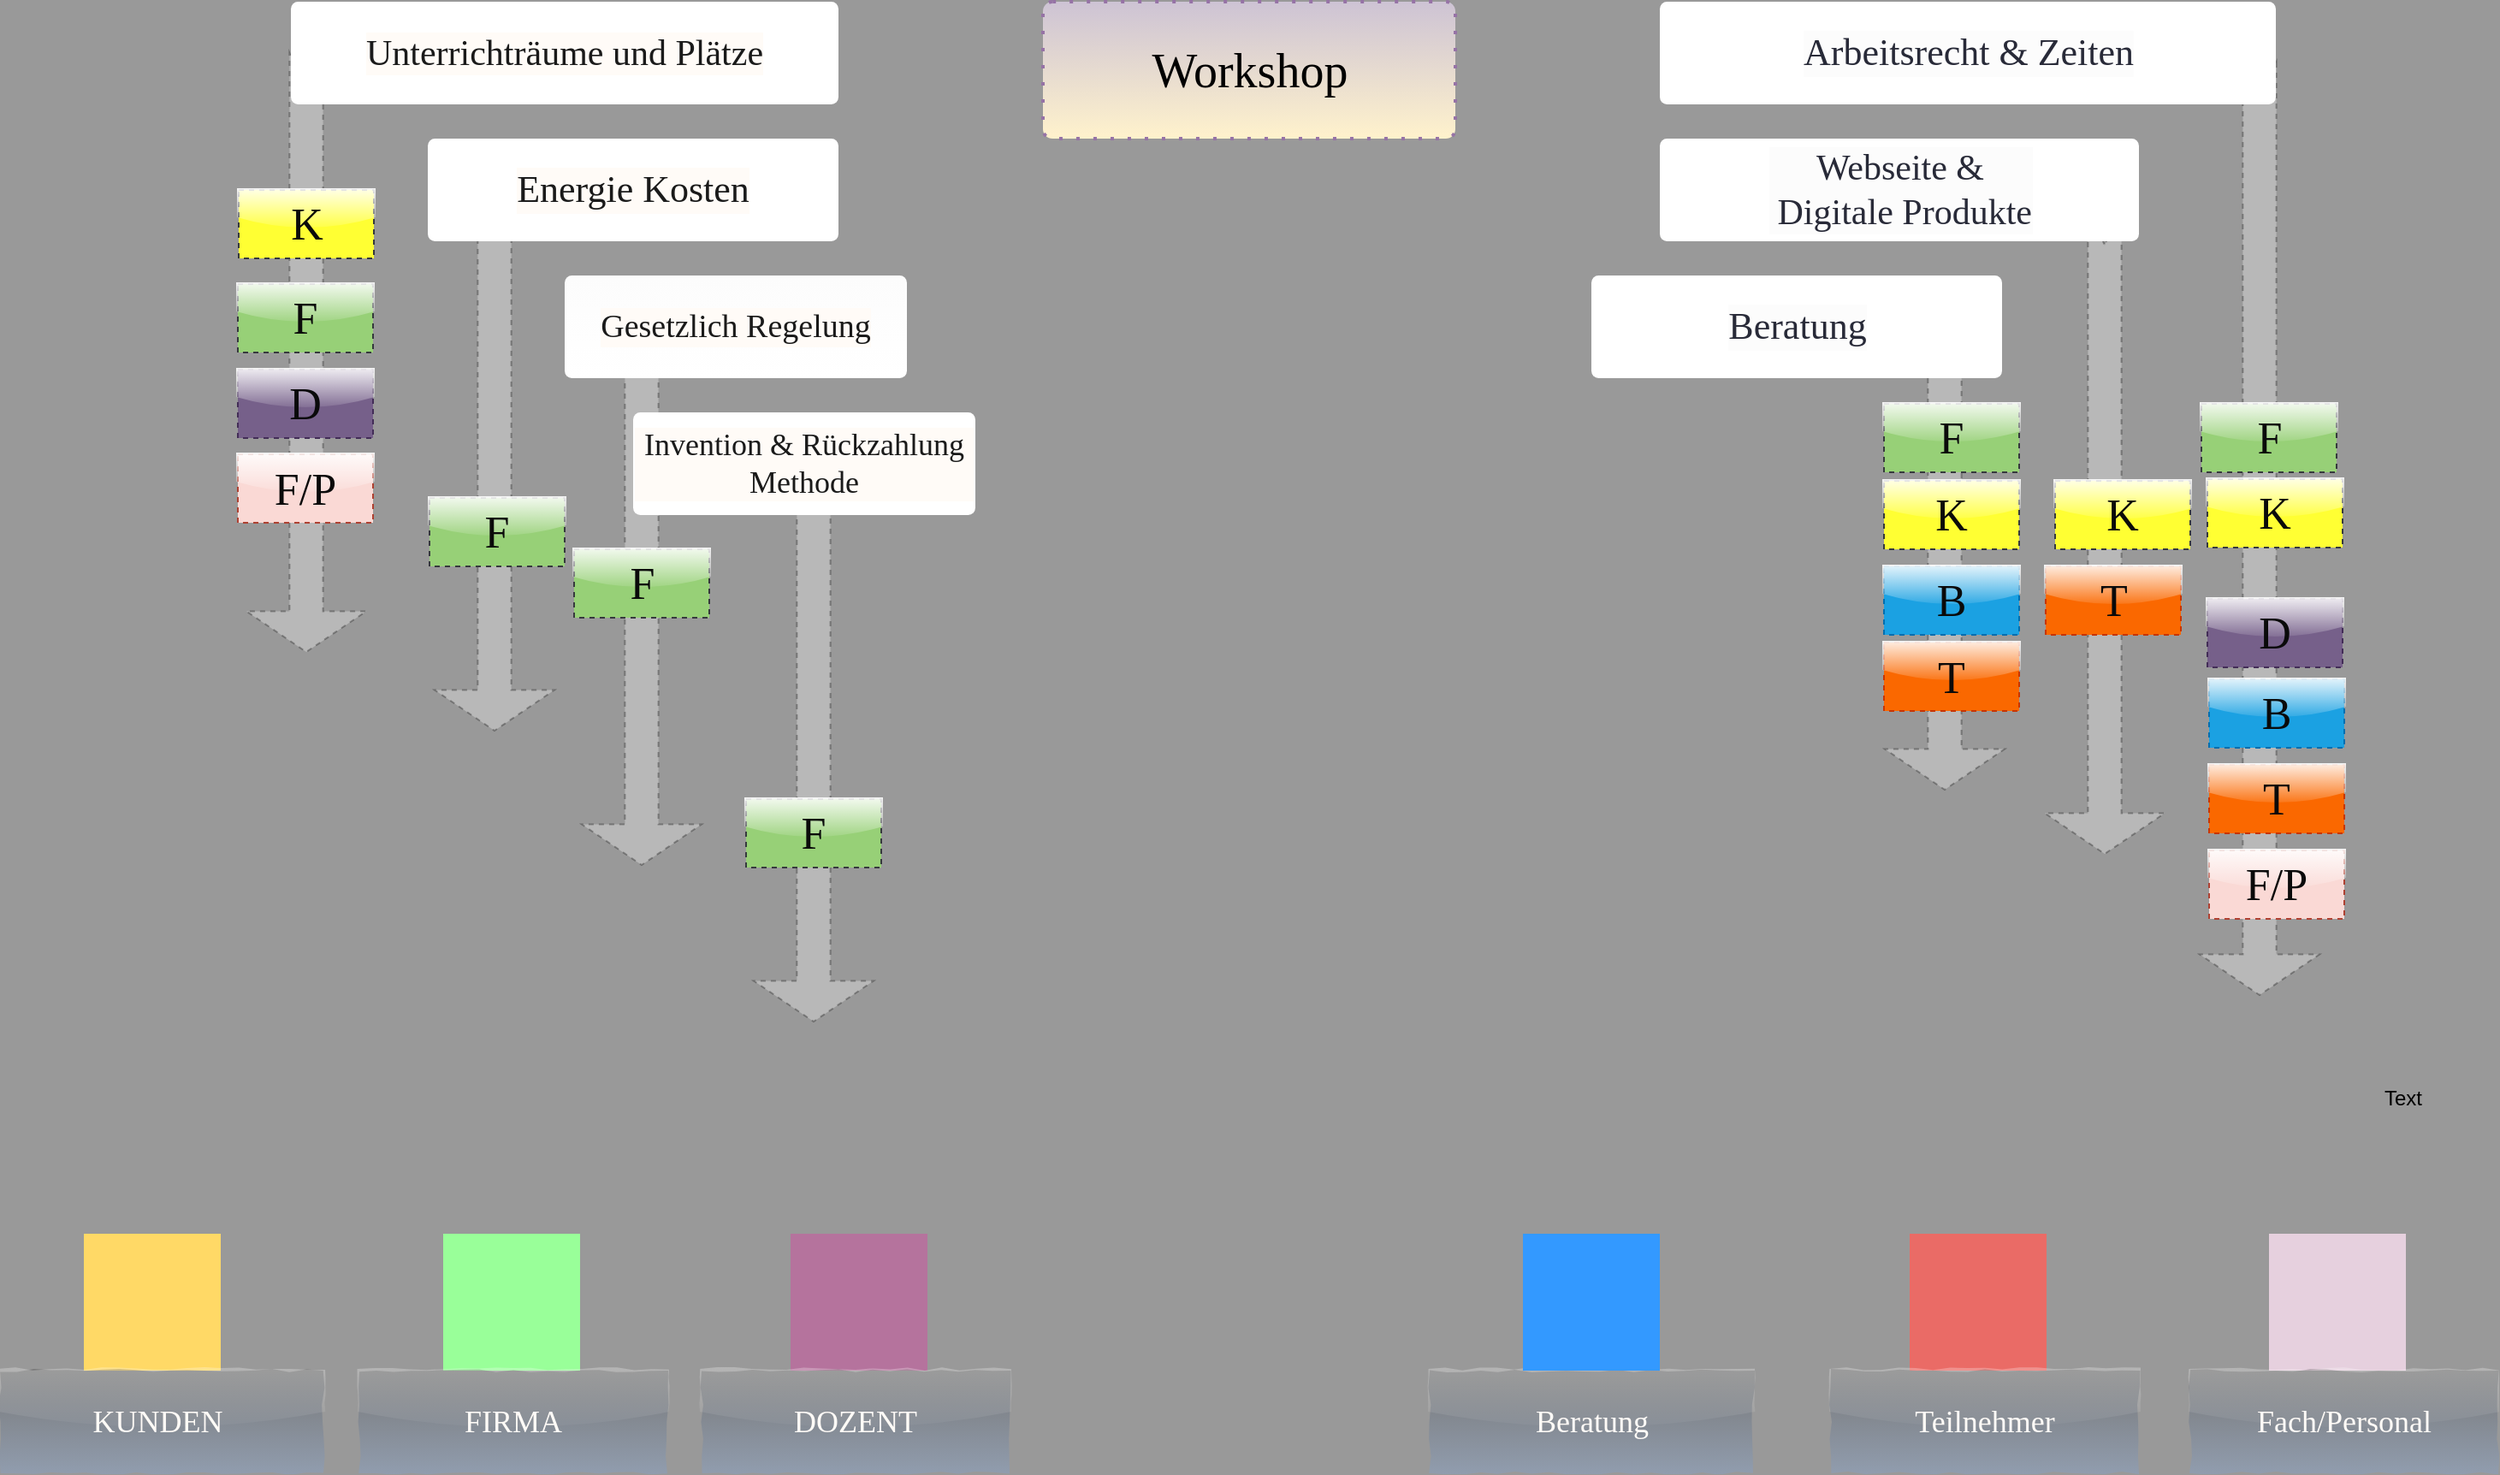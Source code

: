 <mxfile version="12.3.1" type="github" pages="1"><diagram id="OD-hfgl5Agy_uVuLr0cg" name="Page-1"><mxGraphModel dx="1631" dy="2201" grid="1" gridSize="10" guides="1" tooltips="1" connect="1" arrows="1" fold="1" page="1" pageScale="1" pageWidth="850" pageHeight="1100" background="#999999" math="0" shadow="0"><root><mxCell id="0"/><mxCell id="1" parent="0"/><mxCell id="tt9VZP_tKitNGYsmgZ0V-57" value="" style="html=1;shadow=0;dashed=1;align=center;verticalAlign=middle;shape=mxgraph.arrows2.arrow;dy=0.72;dx=23.76;notch=24.47;rotation=90;gradientDirection=north;opacity=30;collapsible=0;container=0;snapToPoint=0;noLabel=0;" vertex="1" parent="1"><mxGeometry x="460.5" y="396" width="330" height="70" as="geometry"><mxRectangle x="1050" y="560" width="50" height="40" as="alternateBounds"/></mxGeometry></mxCell><mxCell id="tt9VZP_tKitNGYsmgZ0V-2" value="" style="html=1;shadow=0;dashed=1;align=center;verticalAlign=middle;shape=mxgraph.arrows2.arrow;dy=0.72;dx=23.76;notch=24.47;rotation=90;gradientDirection=north;opacity=30;collapsible=0;container=0;snapToPoint=0;noLabel=0;" vertex="1" parent="1"><mxGeometry x="360" y="304.5" width="330" height="70" as="geometry"><mxRectangle x="1050" y="560" width="50" height="40" as="alternateBounds"/></mxGeometry></mxCell><mxCell id="tt9VZP_tKitNGYsmgZ0V-3" value="" style="html=1;shadow=0;dashed=1;align=center;verticalAlign=middle;shape=mxgraph.arrows2.arrow;dy=0.72;dx=23.76;notch=24.47;rotation=90;gradientDirection=north;opacity=30;collapsible=0;container=0;snapToPoint=0;noLabel=0;" vertex="1" parent="1"><mxGeometry x="1190" y="273" width="380" height="70" as="geometry"><mxRectangle x="1050" y="560" width="50" height="40" as="alternateBounds"/></mxGeometry></mxCell><mxCell id="tt9VZP_tKitNGYsmgZ0V-4" value="" style="html=1;shadow=0;dashed=1;align=center;verticalAlign=middle;shape=mxgraph.arrows2.arrow;dy=0.72;dx=23.76;notch=24.47;rotation=90;gradientDirection=north;opacity=30;collapsible=0;container=0;snapToPoint=0;noLabel=0;" vertex="1" parent="1"><mxGeometry x="1198" y="273" width="545" height="70" as="geometry"><mxRectangle x="1050" y="560" width="50" height="40" as="alternateBounds"/></mxGeometry></mxCell><mxCell id="tt9VZP_tKitNGYsmgZ0V-5" value="&lt;span style=&quot;font-size: 18px ; text-align: left&quot;&gt;Beratung&lt;br&gt;&lt;/span&gt;" style="text;html=1;align=center;verticalAlign=middle;whiteSpace=wrap;rounded=0;shadow=0;dashed=1;opacity=30;fillColor=#2B2B2B;gradientColor=#7EA6E0;strokeColor=none;arcSize=40;glass=1;comic=1;imageAspect=1;fontColor=#FFFBF7;fontFamily=Verdana;" vertex="1" parent="1"><mxGeometry x="985.5" y="800" width="189" height="60" as="geometry"/></mxCell><mxCell id="tt9VZP_tKitNGYsmgZ0V-7" value="" style="html=1;shadow=0;dashed=1;align=center;verticalAlign=middle;shape=mxgraph.arrows2.arrow;dy=0.72;dx=23.76;notch=24.47;rotation=90;gradientDirection=north;opacity=30;collapsible=0;container=0;snapToPoint=0;noLabel=0;" vertex="1" parent="1"><mxGeometry x="268" y="220" width="342" height="70" as="geometry"><mxRectangle x="1050" y="560" width="50" height="40" as="alternateBounds"/></mxGeometry></mxCell><mxCell id="tt9VZP_tKitNGYsmgZ0V-8" value="" style="html=1;shadow=0;dashed=1;align=center;verticalAlign=middle;shape=mxgraph.arrows2.arrow;dy=0.72;dx=23.76;notch=24.47;rotation=90;gradientDirection=north;opacity=30;collapsible=0;container=0;snapToPoint=0;noLabel=0;" vertex="1" parent="1"><mxGeometry x="154" y="170" width="350" height="70" as="geometry"><mxRectangle x="1050" y="560" width="50" height="40" as="alternateBounds"/></mxGeometry></mxCell><mxCell id="tt9VZP_tKitNGYsmgZ0V-9" value="" style="html=1;shadow=0;dashed=1;align=center;verticalAlign=middle;shape=mxgraph.arrows2.arrow;dy=0.72;dx=23.76;notch=24.47;rotation=90;gradientDirection=north;opacity=30;collapsible=0;container=0;snapToPoint=0;noLabel=0;" vertex="1" parent="1"><mxGeometry x="1140" y="279" width="293" height="70" as="geometry"><mxRectangle x="1050" y="560" width="50" height="40" as="alternateBounds"/></mxGeometry></mxCell><mxCell id="tt9VZP_tKitNGYsmgZ0V-11" value="&lt;font style=&quot;font-size: 28px&quot; face=&quot;Verdana&quot;&gt;Workshop&lt;/font&gt;" style="rounded=1;fillColor=#CDC3D4;strokeColor=#9673a6;shadow=0;fontStyle=0;html=1;strokeWidth=2;fontSize=14;arcSize=7;perimeterSpacing=4;gradientColor=#FFF2CC;dashed=1;dashPattern=1 4;fontColor=#000000;" vertex="1" parent="1"><mxGeometry x="759.5" width="241" height="80" as="geometry"/></mxCell><mxCell id="tt9VZP_tKitNGYsmgZ0V-12" value="&lt;font style=&quot;font-size: 21px&quot;&gt;Unterrichträume und Plätze&lt;/font&gt;" style="rounded=1;shadow=0;fontStyle=0;html=1;strokeWidth=2;fontSize=14;arcSize=7;perimeterSpacing=4;gradientColor=#ffffff;gradientDirection=south;fontFamily=Verdana;labelBackgroundColor=#FFFBF7;fontColor=#1A1A1A;whiteSpace=wrap;strokeColor=none;" vertex="1" parent="1"><mxGeometry x="320" width="320" height="60" as="geometry"/></mxCell><mxCell id="tt9VZP_tKitNGYsmgZ0V-13" value="&lt;font style=&quot;font-size: 22px&quot;&gt;Energie Kosten&lt;/font&gt;" style="rounded=1;shadow=0;fontStyle=0;html=1;strokeWidth=2;fontSize=14;arcSize=7;perimeterSpacing=4;gradientColor=#ffffff;gradientDirection=east;fontFamily=Verdana;labelBackgroundColor=#FFFBF7;fontColor=#1A1A1A;whiteSpace=wrap;strokeColor=none;" vertex="1" parent="1"><mxGeometry x="400" y="80" width="240" height="60" as="geometry"/></mxCell><mxCell id="tt9VZP_tKitNGYsmgZ0V-14" value="&lt;font style=&quot;font-size: 19px&quot;&gt;Gesetzlich Regelung&lt;/font&gt;" style="rounded=1;shadow=0;fontStyle=0;html=1;strokeWidth=2;fontSize=14;arcSize=7;perimeterSpacing=4;gradientColor=#FCFCFC;gradientDirection=north;fontFamily=Verdana;labelBackgroundColor=#FFFBF7;fontColor=#1A1A1A;whiteSpace=wrap;strokeColor=none;" vertex="1" parent="1"><mxGeometry x="480" y="160" width="200" height="60" as="geometry"/></mxCell><mxCell id="tt9VZP_tKitNGYsmgZ0V-15" value="&lt;font style=&quot;font-size: 18px&quot;&gt;Invention &amp;amp; Rückzahlung Methode&lt;/font&gt;" style="rounded=1;shadow=0;fontStyle=0;html=1;strokeWidth=2;fontSize=14;arcSize=7;perimeterSpacing=4;gradientColor=#ffffff;gradientDirection=west;fontFamily=Verdana;labelBackgroundColor=#FFFBF7;fontColor=#1A1A1A;whiteSpace=wrap;strokeColor=none;" vertex="1" parent="1"><mxGeometry x="520" y="240" width="200" height="60" as="geometry"/></mxCell><mxCell id="tt9VZP_tKitNGYsmgZ0V-17" value="&lt;font style=&quot;font-size: 22px&quot;&gt;Beratung&lt;/font&gt;" style="rounded=1;shadow=0;fontStyle=0;html=1;strokeWidth=2;fontSize=16;arcSize=7;perimeterSpacing=4;gradientColor=#ffffff;gradientDirection=south;verticalAlign=middle;align=center;fontColor=#282A38;fontFamily=Verdana;labelBorderColor=none;labelBackgroundColor=#FCFCFC;strokeColor=none;" vertex="1" parent="1"><mxGeometry x="1080" y="160" width="240" height="60" as="geometry"/></mxCell><mxCell id="tt9VZP_tKitNGYsmgZ0V-18" value="&lt;font style=&quot;font-size: 21px&quot;&gt;Webseite &amp;amp;&lt;br&gt;&amp;nbsp;Digitale Produkte&lt;/font&gt;" style="rounded=1;shadow=0;fontStyle=0;html=1;strokeWidth=2;fontSize=16;arcSize=7;perimeterSpacing=4;gradientColor=#ffffff;gradientDirection=east;verticalAlign=middle;align=center;fontColor=#282A38;fontFamily=Verdana;labelBorderColor=none;labelBackgroundColor=#FCFCFC;strokeColor=none;" vertex="1" parent="1"><mxGeometry x="1120" y="80" width="280" height="60" as="geometry"/></mxCell><mxCell id="tt9VZP_tKitNGYsmgZ0V-19" value="&lt;font style=&quot;font-size: 22px&quot;&gt;Arbeitsrecht &amp;amp; Zeiten&lt;/font&gt;" style="rounded=1;shadow=0;fontStyle=0;html=1;strokeWidth=2;fontSize=16;arcSize=7;perimeterSpacing=4;gradientColor=#ffffff;gradientDirection=north;verticalAlign=middle;align=center;fontColor=#282A38;fontFamily=Verdana;labelBorderColor=none;labelBackgroundColor=#FCFCFC;strokeColor=none;" vertex="1" parent="1"><mxGeometry x="1120" width="360" height="60" as="geometry"/></mxCell><mxCell id="tt9VZP_tKitNGYsmgZ0V-20" value="" style="shape=image;html=1;verticalAlign=top;verticalLabelPosition=bottom;labelBackgroundColor=#ffffff;imageAspect=0;aspect=fixed;image=https://cdn4.iconfinder.com/data/icons/ionicons/512/icon-person-128.png;imageBackground=#B5739D;" vertex="1" parent="1"><mxGeometry x="612" y="720" width="80" height="80" as="geometry"/></mxCell><mxCell id="tt9VZP_tKitNGYsmgZ0V-21" value="" style="shape=image;html=1;verticalAlign=top;verticalLabelPosition=bottom;labelBackgroundColor=#ffffff;imageAspect=0;aspect=fixed;image=https://cdn4.iconfinder.com/data/icons/ionicons/512/icon-person-128.png;imageBackground=#99FF99;" vertex="1" parent="1"><mxGeometry x="409" y="720" width="80" height="80" as="geometry"/></mxCell><mxCell id="tt9VZP_tKitNGYsmgZ0V-22" value="" style="shape=image;html=1;verticalAlign=top;verticalLabelPosition=bottom;labelBackgroundColor=#ffffff;imageAspect=0;aspect=fixed;image=https://cdn4.iconfinder.com/data/icons/ionicons/512/icon-person-128.png;imageBackground=#FFD966;" vertex="1" parent="1"><mxGeometry x="199" y="720" width="80" height="80" as="geometry"/></mxCell><mxCell id="tt9VZP_tKitNGYsmgZ0V-23" value="" style="shape=image;html=1;verticalAlign=top;verticalLabelPosition=bottom;labelBackgroundColor=#ffffff;imageAspect=0;aspect=fixed;image=https://cdn4.iconfinder.com/data/icons/ionicons/512/icon-person-128.png;imageBackground=#E6D0DE;" vertex="1" parent="1"><mxGeometry x="1476" y="720" width="80" height="80" as="geometry"/></mxCell><mxCell id="tt9VZP_tKitNGYsmgZ0V-24" value="" style="shape=image;html=1;verticalAlign=top;verticalLabelPosition=bottom;labelBackgroundColor=#ffffff;imageAspect=0;aspect=fixed;image=https://cdn4.iconfinder.com/data/icons/ionicons/512/icon-person-128.png;imageBackground=#EA6B66;" vertex="1" parent="1"><mxGeometry x="1266" y="720" width="80" height="80" as="geometry"/></mxCell><mxCell id="tt9VZP_tKitNGYsmgZ0V-25" value="" style="shape=image;html=1;verticalAlign=top;verticalLabelPosition=bottom;labelBackgroundColor=#ffffff;imageAspect=0;aspect=fixed;image=https://cdn4.iconfinder.com/data/icons/ionicons/512/icon-person-128.png;imageBackground=#3399FF;" vertex="1" parent="1"><mxGeometry x="1040" y="720" width="80" height="80" as="geometry"/></mxCell><mxCell id="tt9VZP_tKitNGYsmgZ0V-27" value="&lt;span style=&quot;text-align: left&quot;&gt;&lt;span style=&quot;font-size: 18px&quot;&gt;Teilnehmer&lt;/span&gt;&lt;br&gt;&lt;/span&gt;" style="text;html=1;align=center;verticalAlign=middle;whiteSpace=wrap;rounded=0;shadow=0;dashed=1;opacity=30;fillColor=#2B2B2B;gradientColor=#7EA6E0;strokeColor=none;arcSize=40;glass=1;comic=1;imageAspect=1;fontColor=#FFFBF7;fontFamily=Verdana;" vertex="1" parent="1"><mxGeometry x="1220" y="800" width="180" height="60" as="geometry"/></mxCell><mxCell id="tt9VZP_tKitNGYsmgZ0V-28" value="&lt;span style=&quot;text-align: left&quot;&gt;&lt;font&gt;&lt;span style=&quot;font-size: 18px&quot;&gt;Fach/Personal&lt;/span&gt;&lt;/font&gt;&lt;br&gt;&lt;/span&gt;" style="text;html=1;align=center;verticalAlign=middle;whiteSpace=wrap;rounded=0;shadow=0;dashed=1;opacity=30;fillColor=#2B2B2B;gradientColor=#7EA6E0;strokeColor=none;arcSize=40;glass=1;comic=1;imageAspect=1;fontColor=#FFFBF7;fontFamily=Verdana;" vertex="1" parent="1"><mxGeometry x="1430" y="800" width="180" height="60" as="geometry"/></mxCell><mxCell id="tt9VZP_tKitNGYsmgZ0V-29" value="&lt;span style=&quot;font-size: 18px; text-align: left;&quot;&gt;KUNDEN&amp;nbsp;&lt;br&gt;&lt;/span&gt;" style="text;html=1;align=center;verticalAlign=middle;whiteSpace=wrap;rounded=0;shadow=0;dashed=1;opacity=30;fillColor=#2B2B2B;gradientColor=#7EA6E0;strokeColor=none;arcSize=40;glass=1;comic=1;imageAspect=1;fontColor=#FFFBF7;fontFamily=Verdana;" vertex="1" parent="1"><mxGeometry x="150" y="800" width="189" height="60" as="geometry"/></mxCell><mxCell id="tt9VZP_tKitNGYsmgZ0V-30" value="&lt;span style=&quot;text-align: left&quot;&gt;&lt;font&gt;&lt;span style=&quot;font-size: 18px&quot;&gt;FIRMA&lt;/span&gt;&lt;/font&gt;&lt;br&gt;&lt;/span&gt;" style="text;html=1;align=center;verticalAlign=middle;whiteSpace=wrap;rounded=0;shadow=0;dashed=1;opacity=30;fillColor=#2B2B2B;gradientColor=#7EA6E0;strokeColor=none;arcSize=40;glass=1;comic=1;imageAspect=1;fontColor=#FFFBF7;fontFamily=Verdana;" vertex="1" parent="1"><mxGeometry x="360" y="800" width="180" height="60" as="geometry"/></mxCell><mxCell id="tt9VZP_tKitNGYsmgZ0V-31" value="&lt;span style=&quot;text-align: left&quot;&gt;&lt;font&gt;&lt;span style=&quot;font-size: 18px&quot;&gt;DOZENT&lt;/span&gt;&lt;/font&gt;&lt;br&gt;&lt;/span&gt;" style="text;html=1;align=center;verticalAlign=middle;whiteSpace=wrap;rounded=0;shadow=0;dashed=1;opacity=30;fillColor=#2B2B2B;gradientColor=#7EA6E0;strokeColor=none;arcSize=40;glass=1;comic=1;imageAspect=1;fontColor=#FFFBF7;fontFamily=Verdana;" vertex="1" parent="1"><mxGeometry x="560" y="800" width="180" height="60" as="geometry"/></mxCell><mxCell id="tt9VZP_tKitNGYsmgZ0V-32" value="&lt;span style=&quot;color: rgb(10 , 10 , 10) ; font-family: &amp;#34;verdana&amp;#34; ; text-align: left ; font-size: 26px&quot;&gt;K&lt;br style=&quot;font-size: 11px&quot;&gt;&lt;/span&gt;" style="text;html=1;align=center;verticalAlign=middle;whiteSpace=wrap;rounded=0;shadow=0;dashed=1;fillColor=#FFFF33;strokeColor=#36393d;arcSize=40;glass=1;comic=0;imageAspect=1;fontSize=11;" vertex="1" parent="1"><mxGeometry x="289.5" y="110" width="79" height="40" as="geometry"/></mxCell><mxCell id="tt9VZP_tKitNGYsmgZ0V-34" value="&lt;span style=&quot;color: rgb(10 , 10 , 10) ; font-family: &amp;#34;verdana&amp;#34; ; text-align: left ; font-size: 26px&quot;&gt;F&lt;br style=&quot;font-size: 11px&quot;&gt;&lt;/span&gt;" style="text;html=1;align=center;verticalAlign=middle;whiteSpace=wrap;rounded=0;shadow=0;dashed=1;fillColor=#97D077;strokeColor=#36393d;arcSize=40;glass=1;comic=0;imageAspect=1;fontSize=11;" vertex="1" parent="1"><mxGeometry x="289" y="165" width="79" height="40" as="geometry"/></mxCell><mxCell id="tt9VZP_tKitNGYsmgZ0V-35" value="&lt;span style=&quot;color: rgb(10 , 10 , 10) ; font-family: &amp;#34;verdana&amp;#34; ; text-align: left ; font-size: 26px&quot;&gt;F&lt;br style=&quot;font-size: 11px&quot;&gt;&lt;/span&gt;" style="text;html=1;align=center;verticalAlign=middle;whiteSpace=wrap;rounded=0;shadow=0;dashed=1;fillColor=#97D077;strokeColor=#36393d;arcSize=40;glass=1;comic=0;imageAspect=1;fontSize=11;" vertex="1" parent="1"><mxGeometry x="401" y="290" width="79" height="40" as="geometry"/></mxCell><mxCell id="tt9VZP_tKitNGYsmgZ0V-45" value="Text" style="text;html=1;align=center;verticalAlign=middle;resizable=0;points=[];;autosize=1;" vertex="1" parent="1"><mxGeometry x="1534" y="631" width="40" height="20" as="geometry"/></mxCell><mxCell id="tt9VZP_tKitNGYsmgZ0V-49" value="&lt;span style=&quot;color: rgb(10 , 10 , 10) ; font-family: &amp;#34;verdana&amp;#34; ; text-align: left ; font-size: 26px&quot;&gt;K&lt;br style=&quot;font-size: 11px&quot;&gt;&lt;/span&gt;" style="text;html=1;align=center;verticalAlign=middle;whiteSpace=wrap;rounded=0;shadow=0;dashed=1;fillColor=#FFFF33;strokeColor=#36393d;arcSize=40;glass=1;comic=0;imageAspect=1;fontSize=11;" vertex="1" parent="1"><mxGeometry x="1251" y="280" width="79" height="40" as="geometry"/></mxCell><mxCell id="tt9VZP_tKitNGYsmgZ0V-50" value="&lt;span style=&quot;color: rgb(10 , 10 , 10) ; font-family: &amp;#34;verdana&amp;#34; ; text-align: left ; font-size: 26px&quot;&gt;K&lt;br style=&quot;font-size: 11px&quot;&gt;&lt;/span&gt;" style="text;html=1;align=center;verticalAlign=middle;whiteSpace=wrap;rounded=0;shadow=0;dashed=1;fillColor=#FFFF33;strokeColor=#36393d;arcSize=40;glass=1;comic=0;imageAspect=1;fontSize=11;" vertex="1" parent="1"><mxGeometry x="1351" y="280" width="79" height="40" as="geometry"/></mxCell><mxCell id="tt9VZP_tKitNGYsmgZ0V-51" value="&lt;span style=&quot;color: rgb(10 , 10 , 10) ; font-family: &amp;#34;verdana&amp;#34; ; text-align: left ; font-size: 26px&quot;&gt;K&lt;br style=&quot;font-size: 11px&quot;&gt;&lt;/span&gt;" style="text;html=1;align=center;verticalAlign=middle;whiteSpace=wrap;rounded=0;shadow=0;dashed=1;fillColor=#FFFF33;strokeColor=#36393d;arcSize=40;glass=1;comic=0;imageAspect=1;fontSize=11;" vertex="1" parent="1"><mxGeometry x="1440" y="279" width="79" height="40" as="geometry"/></mxCell><mxCell id="tt9VZP_tKitNGYsmgZ0V-53" value="&lt;span style=&quot;color: rgb(10 , 10 , 10) ; font-family: &amp;#34;verdana&amp;#34; ; text-align: left ; font-size: 26px&quot;&gt;F&lt;br style=&quot;font-size: 11px&quot;&gt;&lt;/span&gt;" style="text;html=1;align=center;verticalAlign=middle;whiteSpace=wrap;rounded=0;shadow=0;dashed=1;fillColor=#97D077;strokeColor=#36393d;arcSize=40;glass=1;comic=0;imageAspect=1;fontSize=11;" vertex="1" parent="1"><mxGeometry x="485.5" y="320" width="79" height="40" as="geometry"/></mxCell><mxCell id="tt9VZP_tKitNGYsmgZ0V-54" value="&lt;span style=&quot;color: rgb(10 , 10 , 10) ; font-family: &amp;#34;verdana&amp;#34; ; text-align: left ; font-size: 26px&quot;&gt;F&lt;br style=&quot;font-size: 11px&quot;&gt;&lt;/span&gt;" style="text;html=1;align=center;verticalAlign=middle;whiteSpace=wrap;rounded=0;shadow=0;dashed=1;fillColor=#97D077;strokeColor=#36393d;arcSize=40;glass=1;comic=0;imageAspect=1;fontSize=11;" vertex="1" parent="1"><mxGeometry x="586" y="466" width="79" height="40" as="geometry"/></mxCell><mxCell id="tt9VZP_tKitNGYsmgZ0V-55" value="&lt;span style=&quot;color: rgb(10 , 10 , 10) ; font-family: &amp;#34;verdana&amp;#34; ; text-align: left ; font-size: 26px&quot;&gt;F&lt;br style=&quot;font-size: 11px&quot;&gt;&lt;/span&gt;" style="text;html=1;align=center;verticalAlign=middle;whiteSpace=wrap;rounded=0;shadow=0;dashed=1;fillColor=#97D077;strokeColor=#36393d;arcSize=40;glass=1;comic=0;imageAspect=1;fontSize=11;" vertex="1" parent="1"><mxGeometry x="1251" y="235" width="79" height="40" as="geometry"/></mxCell><mxCell id="tt9VZP_tKitNGYsmgZ0V-56" value="&lt;span style=&quot;color: rgb(10 , 10 , 10) ; font-family: &amp;#34;verdana&amp;#34; ; text-align: left ; font-size: 26px&quot;&gt;F&lt;br style=&quot;font-size: 11px&quot;&gt;&lt;/span&gt;" style="text;html=1;align=center;verticalAlign=middle;whiteSpace=wrap;rounded=0;shadow=0;dashed=1;fillColor=#97D077;strokeColor=#36393d;arcSize=40;glass=1;comic=0;imageAspect=1;fontSize=11;" vertex="1" parent="1"><mxGeometry x="1436.5" y="235" width="79" height="40" as="geometry"/></mxCell><mxCell id="tt9VZP_tKitNGYsmgZ0V-58" value="&lt;span style=&quot;color: rgb(10 , 10 , 10) ; font-family: &amp;#34;verdana&amp;#34; ; text-align: left ; font-size: 26px&quot;&gt;D&lt;br style=&quot;font-size: 11px&quot;&gt;&lt;/span&gt;" style="text;html=1;align=center;verticalAlign=middle;whiteSpace=wrap;rounded=0;shadow=0;dashed=1;fillColor=#76608a;strokeColor=#432D57;arcSize=40;glass=1;comic=0;imageAspect=1;fontSize=11;fontColor=#ffffff;" vertex="1" parent="1"><mxGeometry x="1440" y="349" width="79" height="40" as="geometry"/></mxCell><mxCell id="tt9VZP_tKitNGYsmgZ0V-59" value="&lt;span style=&quot;color: rgb(10 , 10 , 10) ; font-family: &amp;#34;verdana&amp;#34; ; text-align: left ; font-size: 26px&quot;&gt;D&lt;br style=&quot;font-size: 11px&quot;&gt;&lt;/span&gt;" style="text;html=1;align=center;verticalAlign=middle;whiteSpace=wrap;rounded=0;shadow=0;dashed=1;fillColor=#76608a;strokeColor=#432D57;arcSize=40;glass=1;comic=0;imageAspect=1;fontSize=11;fontColor=#ffffff;" vertex="1" parent="1"><mxGeometry x="289" y="215" width="79" height="40" as="geometry"/></mxCell><mxCell id="tt9VZP_tKitNGYsmgZ0V-60" value="&lt;span style=&quot;color: rgb(10 , 10 , 10) ; font-family: &amp;#34;verdana&amp;#34; ; text-align: left ; font-size: 26px&quot;&gt;B&lt;br style=&quot;font-size: 11px&quot;&gt;&lt;/span&gt;" style="text;html=1;align=center;verticalAlign=middle;whiteSpace=wrap;rounded=0;shadow=0;dashed=1;fillColor=#1ba1e2;strokeColor=#006EAF;arcSize=40;glass=1;comic=0;imageAspect=1;fontSize=11;fontColor=#ffffff;" vertex="1" parent="1"><mxGeometry x="1251" y="330" width="79" height="40" as="geometry"/></mxCell><mxCell id="tt9VZP_tKitNGYsmgZ0V-61" value="&lt;span style=&quot;color: rgb(10 , 10 , 10) ; font-family: &amp;#34;verdana&amp;#34; ; text-align: left ; font-size: 26px&quot;&gt;T&lt;br style=&quot;font-size: 11px&quot;&gt;&lt;/span&gt;" style="text;html=1;align=center;verticalAlign=middle;whiteSpace=wrap;rounded=0;shadow=0;dashed=1;fillColor=#fa6800;strokeColor=#C73500;arcSize=40;glass=1;comic=0;imageAspect=1;fontSize=11;fontColor=#ffffff;" vertex="1" parent="1"><mxGeometry x="1251" y="374.5" width="79" height="40" as="geometry"/></mxCell><mxCell id="tt9VZP_tKitNGYsmgZ0V-63" value="&lt;span style=&quot;color: rgb(10 , 10 , 10) ; font-family: &amp;#34;verdana&amp;#34; ; text-align: left ; font-size: 26px&quot;&gt;B&lt;br style=&quot;font-size: 11px&quot;&gt;&lt;/span&gt;" style="text;html=1;align=center;verticalAlign=middle;whiteSpace=wrap;rounded=0;shadow=0;dashed=1;fillColor=#1ba1e2;strokeColor=#006EAF;arcSize=40;glass=1;comic=0;imageAspect=1;fontSize=11;fontColor=#ffffff;" vertex="1" parent="1"><mxGeometry x="1441" y="396" width="79" height="40" as="geometry"/></mxCell><mxCell id="tt9VZP_tKitNGYsmgZ0V-65" value="&lt;span style=&quot;color: rgb(10 , 10 , 10) ; font-family: &amp;#34;verdana&amp;#34; ; text-align: left ; font-size: 26px&quot;&gt;T&lt;br style=&quot;font-size: 11px&quot;&gt;&lt;/span&gt;" style="text;html=1;align=center;verticalAlign=middle;whiteSpace=wrap;rounded=0;shadow=0;dashed=1;fillColor=#fa6800;strokeColor=#C73500;arcSize=40;glass=1;comic=0;imageAspect=1;fontSize=11;fontColor=#ffffff;" vertex="1" parent="1"><mxGeometry x="1345.5" y="330" width="79" height="40" as="geometry"/></mxCell><mxCell id="tt9VZP_tKitNGYsmgZ0V-66" value="&lt;span style=&quot;color: rgb(10 , 10 , 10) ; font-family: &amp;#34;verdana&amp;#34; ; text-align: left ; font-size: 26px&quot;&gt;T&lt;br style=&quot;font-size: 11px&quot;&gt;&lt;/span&gt;" style="text;html=1;align=center;verticalAlign=middle;whiteSpace=wrap;rounded=0;shadow=0;dashed=1;fillColor=#fa6800;strokeColor=#C73500;arcSize=40;glass=1;comic=0;imageAspect=1;fontSize=11;fontColor=#ffffff;" vertex="1" parent="1"><mxGeometry x="1441" y="446" width="79" height="40" as="geometry"/></mxCell><mxCell id="tt9VZP_tKitNGYsmgZ0V-67" value="&lt;span style=&quot;color: rgb(10 , 10 , 10) ; font-family: &amp;#34;verdana&amp;#34; ; text-align: left ; font-size: 26px&quot;&gt;F/P&lt;br style=&quot;font-size: 11px&quot;&gt;&lt;/span&gt;" style="text;html=1;align=center;verticalAlign=middle;whiteSpace=wrap;rounded=0;shadow=0;dashed=1;fillColor=#fad9d5;strokeColor=#ae4132;arcSize=40;glass=1;comic=0;imageAspect=1;fontSize=11;" vertex="1" parent="1"><mxGeometry x="1441" y="496" width="79" height="40" as="geometry"/></mxCell><mxCell id="tt9VZP_tKitNGYsmgZ0V-68" value="&lt;span style=&quot;color: rgb(10 , 10 , 10) ; font-family: &amp;#34;verdana&amp;#34; ; text-align: left ; font-size: 26px&quot;&gt;F/P&lt;br style=&quot;font-size: 11px&quot;&gt;&lt;/span&gt;" style="text;html=1;align=center;verticalAlign=middle;whiteSpace=wrap;rounded=0;shadow=0;dashed=1;fillColor=#fad9d5;strokeColor=#ae4132;arcSize=40;glass=1;comic=0;imageAspect=1;fontSize=11;" vertex="1" parent="1"><mxGeometry x="289" y="264.5" width="79" height="40" as="geometry"/></mxCell></root></mxGraphModel></diagram></mxfile>